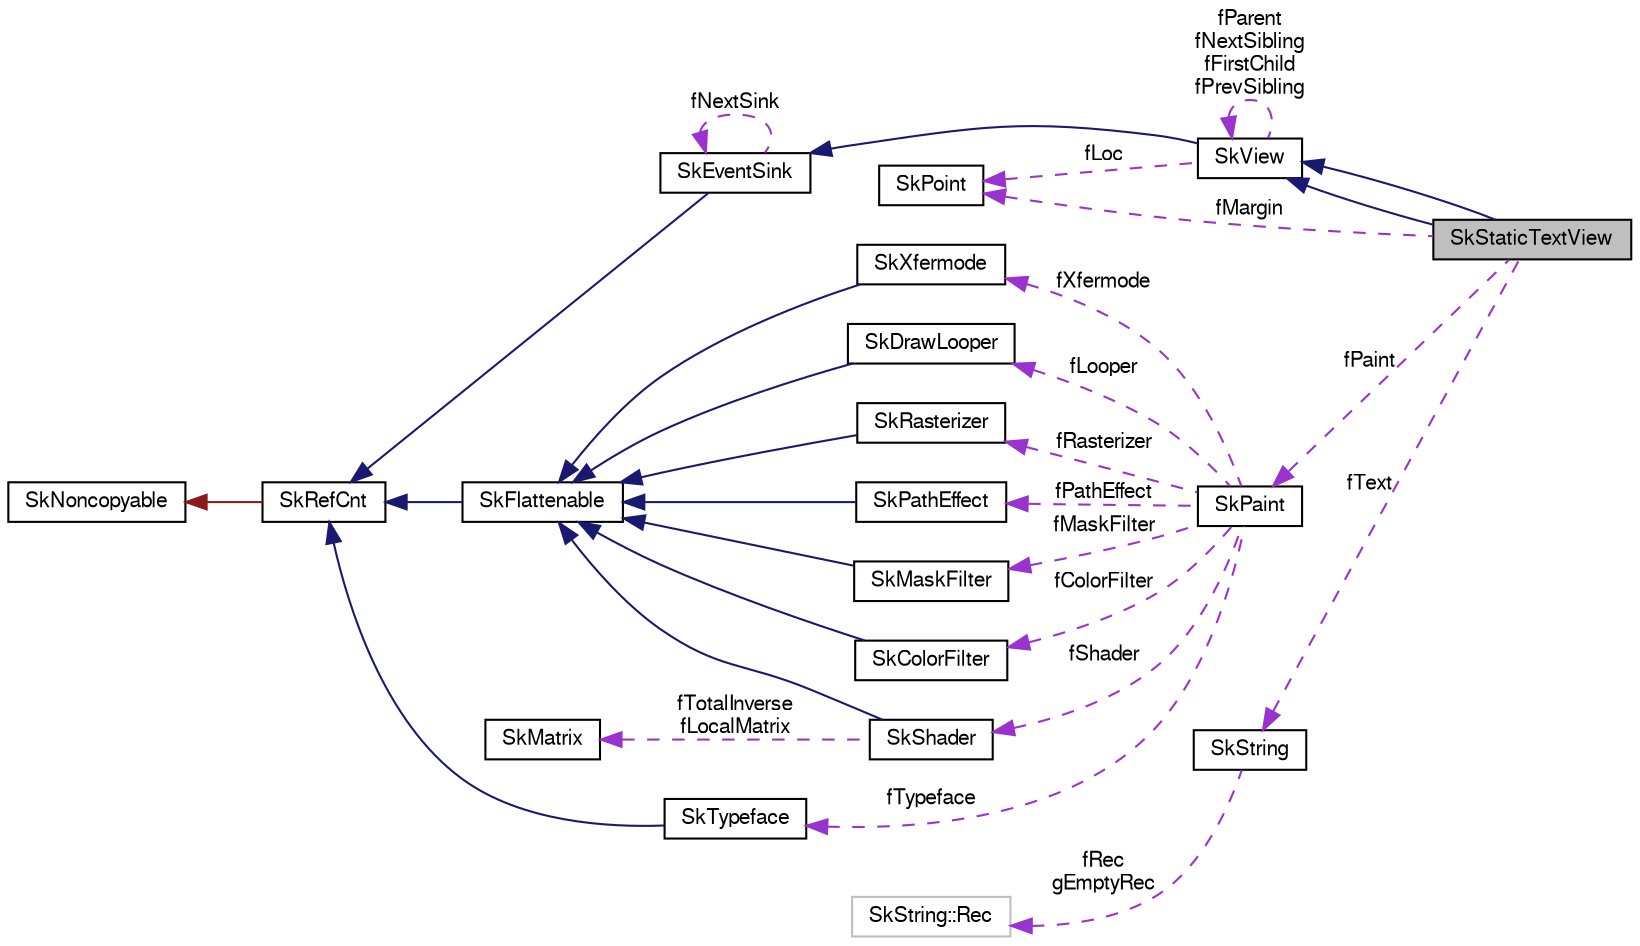 digraph G
{
  edge [fontname="FreeSans",fontsize="10",labelfontname="FreeSans",labelfontsize="10"];
  node [fontname="FreeSans",fontsize="10",shape=record];
  rankdir=LR;
  Node1 [label="SkStaticTextView",height=0.2,width=0.4,color="black", fillcolor="grey75", style="filled" fontcolor="black"];
  Node2 -> Node1 [dir=back,color="midnightblue",fontsize="10",style="solid",fontname="FreeSans"];
  Node2 [label="SkView",height=0.2,width=0.4,color="black", fillcolor="white", style="filled",URL="$class_sk_view.html"];
  Node3 -> Node2 [dir=back,color="midnightblue",fontsize="10",style="solid",fontname="FreeSans"];
  Node3 [label="SkEventSink",height=0.2,width=0.4,color="black", fillcolor="white", style="filled",URL="$class_sk_event_sink.html"];
  Node4 -> Node3 [dir=back,color="midnightblue",fontsize="10",style="solid",fontname="FreeSans"];
  Node4 [label="SkRefCnt",height=0.2,width=0.4,color="black", fillcolor="white", style="filled",URL="$class_sk_ref_cnt.html"];
  Node5 -> Node4 [dir=back,color="firebrick4",fontsize="10",style="solid",fontname="FreeSans"];
  Node5 [label="SkNoncopyable",height=0.2,width=0.4,color="black", fillcolor="white", style="filled",URL="$class_sk_noncopyable.html"];
  Node3 -> Node3 [dir=back,color="darkorchid3",fontsize="10",style="dashed",label="fNextSink",fontname="FreeSans"];
  Node2 -> Node2 [dir=back,color="darkorchid3",fontsize="10",style="dashed",label="fParent\nfNextSibling\nfFirstChild\nfPrevSibling",fontname="FreeSans"];
  Node6 -> Node2 [dir=back,color="darkorchid3",fontsize="10",style="dashed",label="fLoc",fontname="FreeSans"];
  Node6 [label="SkPoint",height=0.2,width=0.4,color="black", fillcolor="white", style="filled",URL="$struct_sk_point.html"];
  Node2 -> Node1 [dir=back,color="midnightblue",fontsize="10",style="solid",fontname="FreeSans"];
  Node7 -> Node1 [dir=back,color="darkorchid3",fontsize="10",style="dashed",label="fPaint",fontname="FreeSans"];
  Node7 [label="SkPaint",height=0.2,width=0.4,color="black", fillcolor="white", style="filled",URL="$class_sk_paint.html"];
  Node8 -> Node7 [dir=back,color="darkorchid3",fontsize="10",style="dashed",label="fPathEffect",fontname="FreeSans"];
  Node8 [label="SkPathEffect",height=0.2,width=0.4,color="black", fillcolor="white", style="filled",URL="$class_sk_path_effect.html"];
  Node9 -> Node8 [dir=back,color="midnightblue",fontsize="10",style="solid",fontname="FreeSans"];
  Node9 [label="SkFlattenable",height=0.2,width=0.4,color="black", fillcolor="white", style="filled",URL="$class_sk_flattenable.html"];
  Node4 -> Node9 [dir=back,color="midnightblue",fontsize="10",style="solid",fontname="FreeSans"];
  Node10 -> Node7 [dir=back,color="darkorchid3",fontsize="10",style="dashed",label="fMaskFilter",fontname="FreeSans"];
  Node10 [label="SkMaskFilter",height=0.2,width=0.4,color="black", fillcolor="white", style="filled",URL="$class_sk_mask_filter.html"];
  Node9 -> Node10 [dir=back,color="midnightblue",fontsize="10",style="solid",fontname="FreeSans"];
  Node11 -> Node7 [dir=back,color="darkorchid3",fontsize="10",style="dashed",label="fColorFilter",fontname="FreeSans"];
  Node11 [label="SkColorFilter",height=0.2,width=0.4,color="black", fillcolor="white", style="filled",URL="$class_sk_color_filter.html"];
  Node9 -> Node11 [dir=back,color="midnightblue",fontsize="10",style="solid",fontname="FreeSans"];
  Node12 -> Node7 [dir=back,color="darkorchid3",fontsize="10",style="dashed",label="fShader",fontname="FreeSans"];
  Node12 [label="SkShader",height=0.2,width=0.4,color="black", fillcolor="white", style="filled",URL="$class_sk_shader.html"];
  Node9 -> Node12 [dir=back,color="midnightblue",fontsize="10",style="solid",fontname="FreeSans"];
  Node13 -> Node12 [dir=back,color="darkorchid3",fontsize="10",style="dashed",label="fTotalInverse\nfLocalMatrix",fontname="FreeSans"];
  Node13 [label="SkMatrix",height=0.2,width=0.4,color="black", fillcolor="white", style="filled",URL="$class_sk_matrix.html"];
  Node14 -> Node7 [dir=back,color="darkorchid3",fontsize="10",style="dashed",label="fTypeface",fontname="FreeSans"];
  Node14 [label="SkTypeface",height=0.2,width=0.4,color="black", fillcolor="white", style="filled",URL="$class_sk_typeface.html"];
  Node4 -> Node14 [dir=back,color="midnightblue",fontsize="10",style="solid",fontname="FreeSans"];
  Node15 -> Node7 [dir=back,color="darkorchid3",fontsize="10",style="dashed",label="fXfermode",fontname="FreeSans"];
  Node15 [label="SkXfermode",height=0.2,width=0.4,color="black", fillcolor="white", style="filled",URL="$class_sk_xfermode.html"];
  Node9 -> Node15 [dir=back,color="midnightblue",fontsize="10",style="solid",fontname="FreeSans"];
  Node16 -> Node7 [dir=back,color="darkorchid3",fontsize="10",style="dashed",label="fLooper",fontname="FreeSans"];
  Node16 [label="SkDrawLooper",height=0.2,width=0.4,color="black", fillcolor="white", style="filled",URL="$class_sk_draw_looper.html"];
  Node9 -> Node16 [dir=back,color="midnightblue",fontsize="10",style="solid",fontname="FreeSans"];
  Node17 -> Node7 [dir=back,color="darkorchid3",fontsize="10",style="dashed",label="fRasterizer",fontname="FreeSans"];
  Node17 [label="SkRasterizer",height=0.2,width=0.4,color="black", fillcolor="white", style="filled",URL="$class_sk_rasterizer.html"];
  Node9 -> Node17 [dir=back,color="midnightblue",fontsize="10",style="solid",fontname="FreeSans"];
  Node18 -> Node1 [dir=back,color="darkorchid3",fontsize="10",style="dashed",label="fText",fontname="FreeSans"];
  Node18 [label="SkString",height=0.2,width=0.4,color="black", fillcolor="white", style="filled",URL="$class_sk_string.html"];
  Node19 -> Node18 [dir=back,color="darkorchid3",fontsize="10",style="dashed",label="fRec\ngEmptyRec",fontname="FreeSans"];
  Node19 [label="SkString::Rec",height=0.2,width=0.4,color="grey75", fillcolor="white", style="filled"];
  Node6 -> Node1 [dir=back,color="darkorchid3",fontsize="10",style="dashed",label="fMargin",fontname="FreeSans"];
}
